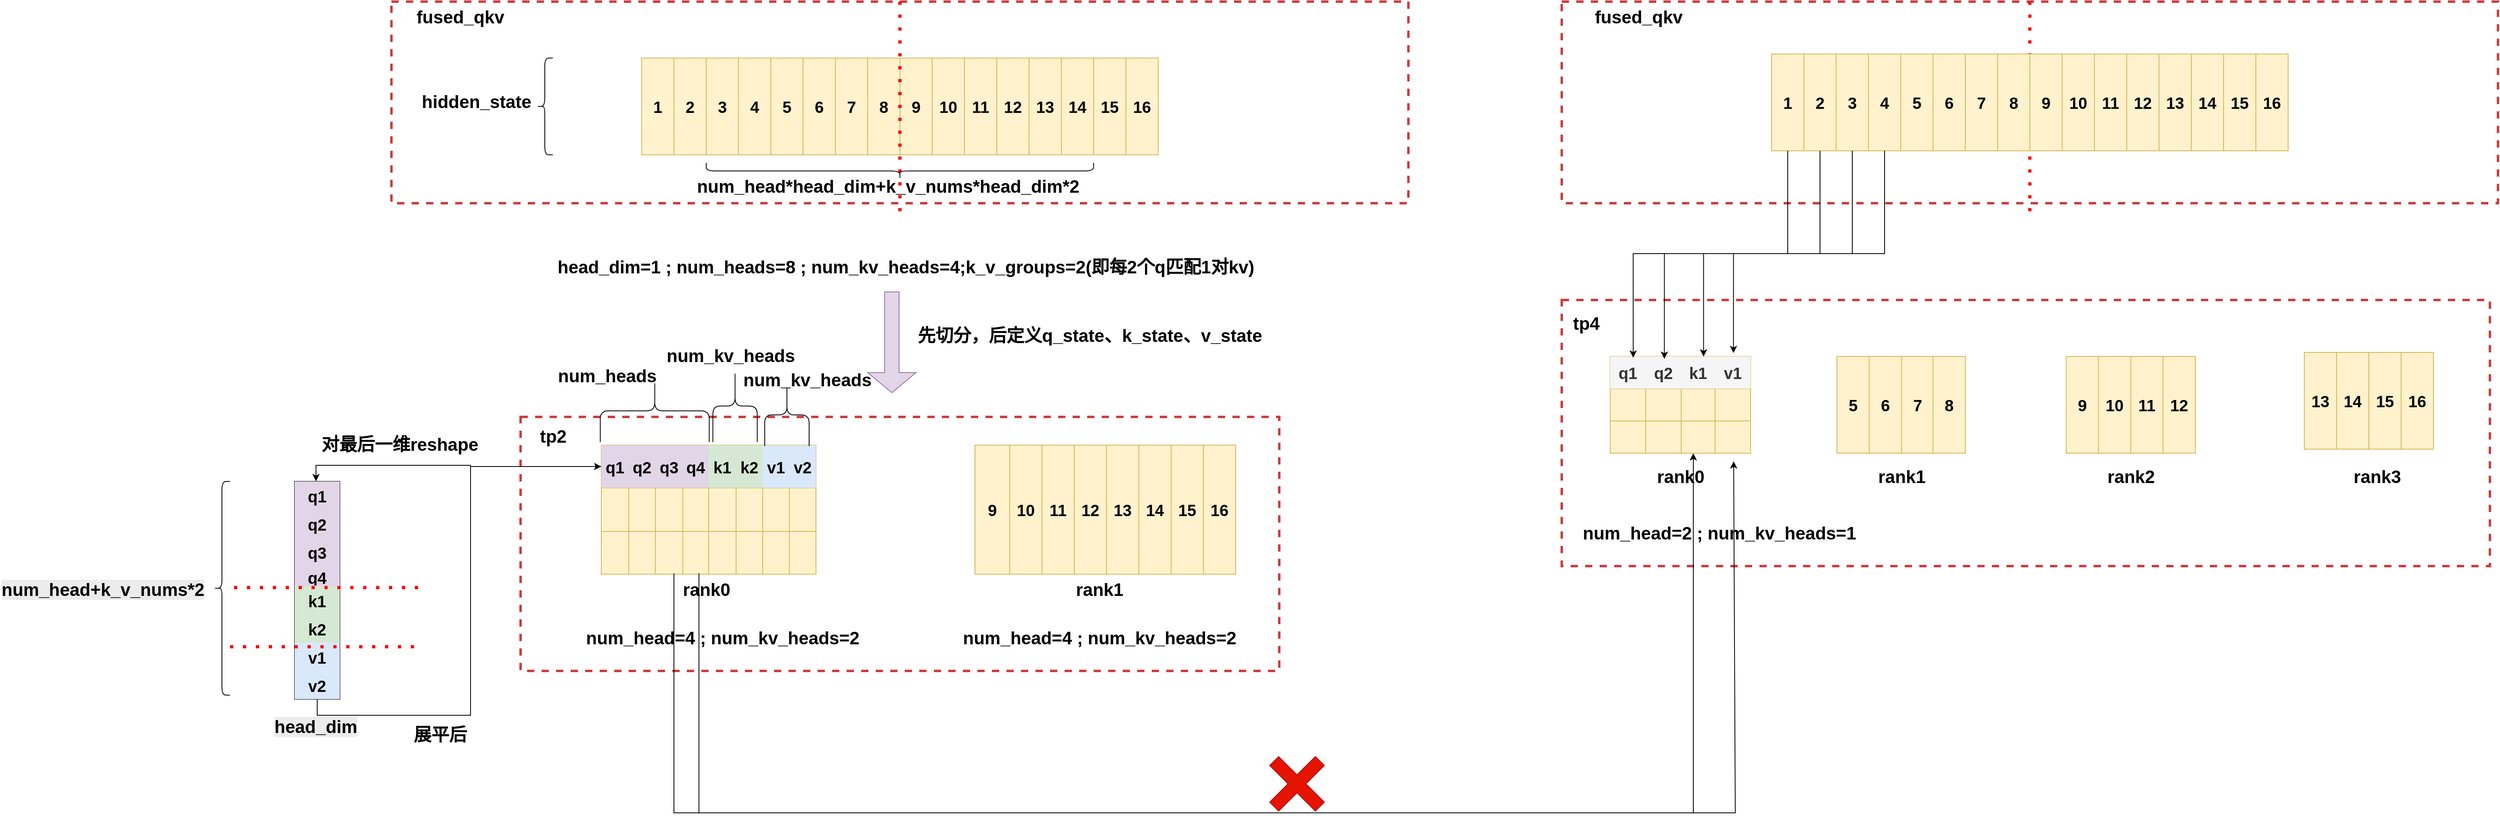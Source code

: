 <mxfile version="28.2.0">
  <diagram name="第 1 页" id="Ut3o5Yl856PeTNwvRfgi">
    <mxGraphModel dx="3742" dy="2084" grid="1" gridSize="10" guides="1" tooltips="1" connect="1" arrows="1" fold="1" page="1" pageScale="1" pageWidth="827" pageHeight="1169" math="0" shadow="0">
      <root>
        <mxCell id="0" />
        <mxCell id="1" parent="0" />
        <mxCell id="GG0uQtJbo4kGQcK2Vj1j-1" value="" style="whiteSpace=wrap;html=1;fillColor=none;dashed=1;strokeWidth=3;strokeColor=light-dark(#ce3b3b, #ededed);" vertex="1" parent="1">
          <mxGeometry x="935" y="865" width="940" height="315" as="geometry" />
        </mxCell>
        <mxCell id="GG0uQtJbo4kGQcK2Vj1j-2" value="" style="whiteSpace=wrap;html=1;fillColor=none;dashed=1;strokeWidth=3;strokeColor=light-dark(#ce3b3b, #ededed);" vertex="1" parent="1">
          <mxGeometry x="775" y="350" width="1260" height="250" as="geometry" />
        </mxCell>
        <mxCell id="GG0uQtJbo4kGQcK2Vj1j-3" value="3" style="rounded=0;whiteSpace=wrap;html=1;fillColor=#fff2cc;strokeColor=#d6b656;fontSize=20;fontStyle=1" vertex="1" parent="1">
          <mxGeometry x="1165" y="420" width="40" height="120" as="geometry" />
        </mxCell>
        <mxCell id="GG0uQtJbo4kGQcK2Vj1j-4" value="4" style="rounded=0;whiteSpace=wrap;html=1;fillColor=#fff2cc;strokeColor=#d6b656;fontSize=20;fontStyle=1" vertex="1" parent="1">
          <mxGeometry x="1205" y="420" width="40" height="120" as="geometry" />
        </mxCell>
        <mxCell id="GG0uQtJbo4kGQcK2Vj1j-5" value="5" style="rounded=0;whiteSpace=wrap;html=1;fillColor=#fff2cc;strokeColor=#d6b656;fontSize=20;fontStyle=1" vertex="1" parent="1">
          <mxGeometry x="1245" y="420" width="40" height="120" as="geometry" />
        </mxCell>
        <mxCell id="GG0uQtJbo4kGQcK2Vj1j-6" value="6" style="rounded=0;whiteSpace=wrap;html=1;fillColor=#fff2cc;strokeColor=#d6b656;fontSize=20;fontStyle=1" vertex="1" parent="1">
          <mxGeometry x="1285" y="420" width="40" height="120" as="geometry" />
        </mxCell>
        <mxCell id="GG0uQtJbo4kGQcK2Vj1j-7" value="7" style="rounded=0;whiteSpace=wrap;html=1;fillColor=#fff2cc;strokeColor=#d6b656;fontSize=20;fontStyle=1" vertex="1" parent="1">
          <mxGeometry x="1325" y="420" width="40" height="120" as="geometry" />
        </mxCell>
        <mxCell id="GG0uQtJbo4kGQcK2Vj1j-8" value="8" style="rounded=0;whiteSpace=wrap;html=1;fillColor=#fff2cc;strokeColor=#d6b656;fontSize=20;fontStyle=1" vertex="1" parent="1">
          <mxGeometry x="1365" y="420" width="40" height="120" as="geometry" />
        </mxCell>
        <mxCell id="GG0uQtJbo4kGQcK2Vj1j-9" value="9" style="rounded=0;whiteSpace=wrap;html=1;fillColor=#fff2cc;strokeColor=#d6b656;fontSize=20;fontStyle=1" vertex="1" parent="1">
          <mxGeometry x="1405" y="420" width="40" height="120" as="geometry" />
        </mxCell>
        <mxCell id="GG0uQtJbo4kGQcK2Vj1j-10" value="10" style="rounded=0;whiteSpace=wrap;html=1;fillColor=#fff2cc;strokeColor=#d6b656;fontSize=20;fontStyle=1" vertex="1" parent="1">
          <mxGeometry x="1445" y="420" width="40" height="120" as="geometry" />
        </mxCell>
        <mxCell id="GG0uQtJbo4kGQcK2Vj1j-11" value="11" style="rounded=0;whiteSpace=wrap;html=1;fillColor=#fff2cc;strokeColor=#d6b656;fontSize=20;fontStyle=1" vertex="1" parent="1">
          <mxGeometry x="1485" y="420" width="40" height="120" as="geometry" />
        </mxCell>
        <mxCell id="GG0uQtJbo4kGQcK2Vj1j-12" value="12" style="rounded=0;whiteSpace=wrap;html=1;fillColor=#fff2cc;strokeColor=#d6b656;fontSize=20;fontStyle=1" vertex="1" parent="1">
          <mxGeometry x="1525" y="420" width="40" height="120" as="geometry" />
        </mxCell>
        <mxCell id="GG0uQtJbo4kGQcK2Vj1j-13" value="13" style="rounded=0;whiteSpace=wrap;html=1;fillColor=#fff2cc;strokeColor=#d6b656;fontSize=20;fontStyle=1" vertex="1" parent="1">
          <mxGeometry x="1565" y="420" width="40" height="120" as="geometry" />
        </mxCell>
        <mxCell id="GG0uQtJbo4kGQcK2Vj1j-14" value="14" style="rounded=0;whiteSpace=wrap;html=1;fillColor=#fff2cc;strokeColor=#d6b656;fontSize=20;fontStyle=1" vertex="1" parent="1">
          <mxGeometry x="1605" y="420" width="40" height="120" as="geometry" />
        </mxCell>
        <mxCell id="GG0uQtJbo4kGQcK2Vj1j-15" value="" style="whiteSpace=wrap;html=1;fillColor=none;dashed=1;strokeWidth=3;strokeColor=light-dark(#ce3b3b, #ededed);" vertex="1" parent="1">
          <mxGeometry x="2225" y="720" width="1150" height="330" as="geometry" />
        </mxCell>
        <mxCell id="GG0uQtJbo4kGQcK2Vj1j-16" value="&lt;font style=&quot;font-size: 22px;&quot;&gt;&lt;b&gt;fused_qkv&lt;/b&gt;&lt;/font&gt;" style="text;html=1;align=center;verticalAlign=middle;resizable=0;points=[];autosize=1;strokeColor=none;fillColor=none;" vertex="1" parent="1">
          <mxGeometry x="795" y="350" width="130" height="40" as="geometry" />
        </mxCell>
        <mxCell id="GG0uQtJbo4kGQcK2Vj1j-17" value="" style="endArrow=none;dashed=1;html=1;dashPattern=1 3;strokeWidth=4;rounded=0;entryX=0.5;entryY=0;entryDx=0;entryDy=0;strokeColor=#FF0000;" edge="1" parent="1" target="GG0uQtJbo4kGQcK2Vj1j-2">
          <mxGeometry width="50" height="50" relative="1" as="geometry">
            <mxPoint x="1405" y="610" as="sourcePoint" />
            <mxPoint x="1615" y="720" as="targetPoint" />
          </mxGeometry>
        </mxCell>
        <mxCell id="GG0uQtJbo4kGQcK2Vj1j-18" value="&lt;font style=&quot;font-size: 22px;&quot;&gt;&lt;b&gt;tp2&lt;/b&gt;&lt;/font&gt;" style="text;html=1;align=center;verticalAlign=middle;resizable=0;points=[];autosize=1;strokeColor=none;fillColor=none;" vertex="1" parent="1">
          <mxGeometry x="945" y="870" width="60" height="40" as="geometry" />
        </mxCell>
        <mxCell id="GG0uQtJbo4kGQcK2Vj1j-19" value="&lt;font style=&quot;font-size: 22px;&quot;&gt;&lt;b&gt;rank0&lt;/b&gt;&lt;/font&gt;" style="text;html=1;align=center;verticalAlign=middle;resizable=0;points=[];autosize=1;strokeColor=none;fillColor=none;" vertex="1" parent="1">
          <mxGeometry x="1125" y="1060" width="80" height="40" as="geometry" />
        </mxCell>
        <mxCell id="GG0uQtJbo4kGQcK2Vj1j-20" value="&lt;font style=&quot;font-size: 22px;&quot;&gt;&lt;b&gt;rank1&lt;/b&gt;&lt;/font&gt;" style="text;html=1;align=center;verticalAlign=middle;resizable=0;points=[];autosize=1;strokeColor=none;fillColor=none;" vertex="1" parent="1">
          <mxGeometry x="1612" y="1060" width="80" height="40" as="geometry" />
        </mxCell>
        <mxCell id="GG0uQtJbo4kGQcK2Vj1j-21" value="&lt;font style=&quot;font-size: 22px;&quot;&gt;&lt;b&gt;tp4&lt;/b&gt;&lt;/font&gt;" style="text;html=1;align=center;verticalAlign=middle;resizable=0;points=[];autosize=1;strokeColor=none;fillColor=none;" vertex="1" parent="1">
          <mxGeometry x="2225" y="730" width="60" height="40" as="geometry" />
        </mxCell>
        <mxCell id="GG0uQtJbo4kGQcK2Vj1j-22" value="&lt;font style=&quot;font-size: 22px;&quot;&gt;&lt;b&gt;rank0&lt;/b&gt;&lt;/font&gt;" style="text;html=1;align=center;verticalAlign=middle;resizable=0;points=[];autosize=1;strokeColor=none;fillColor=none;" vertex="1" parent="1">
          <mxGeometry x="2332" y="920" width="80" height="40" as="geometry" />
        </mxCell>
        <mxCell id="GG0uQtJbo4kGQcK2Vj1j-23" value="&lt;font style=&quot;font-size: 22px;&quot;&gt;&lt;b&gt;rank1&lt;/b&gt;&lt;/font&gt;" style="text;html=1;align=center;verticalAlign=middle;resizable=0;points=[];autosize=1;strokeColor=none;fillColor=none;" vertex="1" parent="1">
          <mxGeometry x="2606" y="920" width="80" height="40" as="geometry" />
        </mxCell>
        <mxCell id="GG0uQtJbo4kGQcK2Vj1j-24" value="&lt;font style=&quot;font-size: 22px;&quot;&gt;&lt;b&gt;rank2&lt;/b&gt;&lt;/font&gt;" style="text;html=1;align=center;verticalAlign=middle;resizable=0;points=[];autosize=1;strokeColor=none;fillColor=none;" vertex="1" parent="1">
          <mxGeometry x="2890" y="920" width="80" height="40" as="geometry" />
        </mxCell>
        <mxCell id="GG0uQtJbo4kGQcK2Vj1j-25" value="&lt;font style=&quot;font-size: 22px;&quot;&gt;&lt;b&gt;rank3&lt;/b&gt;&lt;/font&gt;" style="text;html=1;align=center;verticalAlign=middle;resizable=0;points=[];autosize=1;strokeColor=none;fillColor=none;" vertex="1" parent="1">
          <mxGeometry x="3195" y="920" width="80" height="40" as="geometry" />
        </mxCell>
        <mxCell id="GG0uQtJbo4kGQcK2Vj1j-26" value="" style="whiteSpace=wrap;html=1;fillColor=none;dashed=1;strokeWidth=3;strokeColor=light-dark(#ce3b3b, #ededed);" vertex="1" parent="1">
          <mxGeometry x="2225" y="350" width="1160" height="250" as="geometry" />
        </mxCell>
        <mxCell id="GG0uQtJbo4kGQcK2Vj1j-27" value="&lt;font style=&quot;font-size: 22px;&quot;&gt;&lt;b&gt;fused_qkv&lt;/b&gt;&lt;/font&gt;" style="text;html=1;align=center;verticalAlign=middle;resizable=0;points=[];autosize=1;strokeColor=none;fillColor=none;" vertex="1" parent="1">
          <mxGeometry x="2255" y="350" width="130" height="40" as="geometry" />
        </mxCell>
        <mxCell id="GG0uQtJbo4kGQcK2Vj1j-28" value="" style="endArrow=none;dashed=1;html=1;dashPattern=1 3;strokeWidth=4;rounded=0;entryX=0.5;entryY=0;entryDx=0;entryDy=0;strokeColor=#FF0000;" edge="1" parent="1" target="GG0uQtJbo4kGQcK2Vj1j-26">
          <mxGeometry width="50" height="50" relative="1" as="geometry">
            <mxPoint x="2805" y="610" as="sourcePoint" />
            <mxPoint x="3015" y="720" as="targetPoint" />
          </mxGeometry>
        </mxCell>
        <mxCell id="GG0uQtJbo4kGQcK2Vj1j-29" value="" style="shape=table;startSize=0;container=1;collapsible=0;childLayout=tableLayout;fillColor=#fff2cc;strokeColor=#d6b656;fontSize=20;fontStyle=1" vertex="1" parent="1">
          <mxGeometry x="1035" y="900" width="266" height="160" as="geometry" />
        </mxCell>
        <mxCell id="GG0uQtJbo4kGQcK2Vj1j-30" value="" style="shape=tableRow;horizontal=0;startSize=0;swimlaneHead=0;swimlaneBody=0;strokeColor=inherit;top=0;left=0;bottom=0;right=0;collapsible=0;dropTarget=0;fillColor=none;points=[[0,0.5],[1,0.5]];portConstraint=eastwest;fontSize=20;fontStyle=1" vertex="1" parent="GG0uQtJbo4kGQcK2Vj1j-29">
          <mxGeometry width="266" height="53" as="geometry" />
        </mxCell>
        <mxCell id="GG0uQtJbo4kGQcK2Vj1j-31" value="q1" style="shape=partialRectangle;html=1;whiteSpace=wrap;connectable=0;strokeColor=#9673a6;overflow=hidden;fillColor=#e1d5e7;top=0;left=0;bottom=0;right=0;pointerEvents=1;fontSize=20;fontStyle=1" vertex="1" parent="GG0uQtJbo4kGQcK2Vj1j-30">
          <mxGeometry width="34" height="53" as="geometry">
            <mxRectangle width="34" height="53" as="alternateBounds" />
          </mxGeometry>
        </mxCell>
        <mxCell id="GG0uQtJbo4kGQcK2Vj1j-32" value="q2" style="shape=partialRectangle;html=1;whiteSpace=wrap;connectable=0;overflow=hidden;top=0;left=0;bottom=0;right=0;pointerEvents=1;fillColor=#e1d5e7;strokeColor=#9673a6;fontSize=20;fontStyle=1" vertex="1" parent="GG0uQtJbo4kGQcK2Vj1j-30">
          <mxGeometry x="34" width="33" height="53" as="geometry">
            <mxRectangle width="33" height="53" as="alternateBounds" />
          </mxGeometry>
        </mxCell>
        <mxCell id="GG0uQtJbo4kGQcK2Vj1j-33" value="q3" style="shape=partialRectangle;html=1;whiteSpace=wrap;connectable=0;strokeColor=#9673a6;overflow=hidden;fillColor=#e1d5e7;top=0;left=0;bottom=0;right=0;pointerEvents=1;fontSize=20;fontStyle=1" vertex="1" parent="GG0uQtJbo4kGQcK2Vj1j-30">
          <mxGeometry x="67" width="34" height="53" as="geometry">
            <mxRectangle width="34" height="53" as="alternateBounds" />
          </mxGeometry>
        </mxCell>
        <mxCell id="GG0uQtJbo4kGQcK2Vj1j-34" value="q4" style="shape=partialRectangle;html=1;whiteSpace=wrap;connectable=0;strokeColor=#9673a6;overflow=hidden;fillColor=#e1d5e7;top=0;left=0;bottom=0;right=0;pointerEvents=1;fontSize=20;fontStyle=1" vertex="1" parent="GG0uQtJbo4kGQcK2Vj1j-30">
          <mxGeometry x="101" width="32" height="53" as="geometry">
            <mxRectangle width="32" height="53" as="alternateBounds" />
          </mxGeometry>
        </mxCell>
        <mxCell id="GG0uQtJbo4kGQcK2Vj1j-35" value="k1" style="shape=partialRectangle;html=1;whiteSpace=wrap;connectable=0;strokeColor=#82b366;overflow=hidden;fillColor=#d5e8d4;top=0;left=0;bottom=0;right=0;pointerEvents=1;fontSize=20;fontStyle=1" vertex="1" parent="GG0uQtJbo4kGQcK2Vj1j-30">
          <mxGeometry x="133" width="34" height="53" as="geometry">
            <mxRectangle width="34" height="53" as="alternateBounds" />
          </mxGeometry>
        </mxCell>
        <mxCell id="GG0uQtJbo4kGQcK2Vj1j-36" value="k2" style="shape=partialRectangle;html=1;whiteSpace=wrap;connectable=0;strokeColor=#82b366;overflow=hidden;fillColor=#d5e8d4;top=0;left=0;bottom=0;right=0;pointerEvents=1;fontSize=20;fontStyle=1" vertex="1" parent="GG0uQtJbo4kGQcK2Vj1j-30">
          <mxGeometry x="167" width="33" height="53" as="geometry">
            <mxRectangle width="33" height="53" as="alternateBounds" />
          </mxGeometry>
        </mxCell>
        <mxCell id="GG0uQtJbo4kGQcK2Vj1j-37" value="v1" style="shape=partialRectangle;html=1;whiteSpace=wrap;connectable=0;strokeColor=#6c8ebf;overflow=hidden;fillColor=#dae8fc;top=0;left=0;bottom=0;right=0;pointerEvents=1;fontSize=20;fontStyle=1" vertex="1" parent="GG0uQtJbo4kGQcK2Vj1j-30">
          <mxGeometry x="200" width="33" height="53" as="geometry">
            <mxRectangle width="33" height="53" as="alternateBounds" />
          </mxGeometry>
        </mxCell>
        <mxCell id="GG0uQtJbo4kGQcK2Vj1j-38" value="v2" style="shape=partialRectangle;html=1;whiteSpace=wrap;connectable=0;strokeColor=#6c8ebf;overflow=hidden;fillColor=#dae8fc;top=0;left=0;bottom=0;right=0;pointerEvents=1;fontSize=20;fontStyle=1" vertex="1" parent="GG0uQtJbo4kGQcK2Vj1j-30">
          <mxGeometry x="233" width="33" height="53" as="geometry">
            <mxRectangle width="33" height="53" as="alternateBounds" />
          </mxGeometry>
        </mxCell>
        <mxCell id="GG0uQtJbo4kGQcK2Vj1j-39" value="" style="shape=tableRow;horizontal=0;startSize=0;swimlaneHead=0;swimlaneBody=0;strokeColor=inherit;top=0;left=0;bottom=0;right=0;collapsible=0;dropTarget=0;fillColor=none;points=[[0,0.5],[1,0.5]];portConstraint=eastwest;fontSize=20;fontStyle=1" vertex="1" parent="GG0uQtJbo4kGQcK2Vj1j-29">
          <mxGeometry y="53" width="266" height="54" as="geometry" />
        </mxCell>
        <mxCell id="GG0uQtJbo4kGQcK2Vj1j-40" value="" style="shape=partialRectangle;html=1;whiteSpace=wrap;connectable=0;strokeColor=inherit;overflow=hidden;fillColor=none;top=0;left=0;bottom=0;right=0;pointerEvents=1;fontSize=20;fontStyle=1" vertex="1" parent="GG0uQtJbo4kGQcK2Vj1j-39">
          <mxGeometry width="34" height="54" as="geometry">
            <mxRectangle width="34" height="54" as="alternateBounds" />
          </mxGeometry>
        </mxCell>
        <mxCell id="GG0uQtJbo4kGQcK2Vj1j-41" value="" style="shape=partialRectangle;html=1;whiteSpace=wrap;connectable=0;strokeColor=inherit;overflow=hidden;fillColor=none;top=0;left=0;bottom=0;right=0;pointerEvents=1;fontSize=20;fontStyle=1" vertex="1" parent="GG0uQtJbo4kGQcK2Vj1j-39">
          <mxGeometry x="34" width="33" height="54" as="geometry">
            <mxRectangle width="33" height="54" as="alternateBounds" />
          </mxGeometry>
        </mxCell>
        <mxCell id="GG0uQtJbo4kGQcK2Vj1j-42" value="" style="shape=partialRectangle;html=1;whiteSpace=wrap;connectable=0;strokeColor=inherit;overflow=hidden;fillColor=none;top=0;left=0;bottom=0;right=0;pointerEvents=1;fontSize=20;fontStyle=1" vertex="1" parent="GG0uQtJbo4kGQcK2Vj1j-39">
          <mxGeometry x="67" width="34" height="54" as="geometry">
            <mxRectangle width="34" height="54" as="alternateBounds" />
          </mxGeometry>
        </mxCell>
        <mxCell id="GG0uQtJbo4kGQcK2Vj1j-43" value="" style="shape=partialRectangle;html=1;whiteSpace=wrap;connectable=0;strokeColor=inherit;overflow=hidden;fillColor=none;top=0;left=0;bottom=0;right=0;pointerEvents=1;fontSize=20;fontStyle=1" vertex="1" parent="GG0uQtJbo4kGQcK2Vj1j-39">
          <mxGeometry x="101" width="32" height="54" as="geometry">
            <mxRectangle width="32" height="54" as="alternateBounds" />
          </mxGeometry>
        </mxCell>
        <mxCell id="GG0uQtJbo4kGQcK2Vj1j-44" value="" style="shape=partialRectangle;html=1;whiteSpace=wrap;connectable=0;strokeColor=inherit;overflow=hidden;fillColor=none;top=0;left=0;bottom=0;right=0;pointerEvents=1;fontSize=20;fontStyle=1" vertex="1" parent="GG0uQtJbo4kGQcK2Vj1j-39">
          <mxGeometry x="133" width="34" height="54" as="geometry">
            <mxRectangle width="34" height="54" as="alternateBounds" />
          </mxGeometry>
        </mxCell>
        <mxCell id="GG0uQtJbo4kGQcK2Vj1j-45" value="" style="shape=partialRectangle;html=1;whiteSpace=wrap;connectable=0;strokeColor=inherit;overflow=hidden;fillColor=none;top=0;left=0;bottom=0;right=0;pointerEvents=1;fontSize=20;fontStyle=1" vertex="1" parent="GG0uQtJbo4kGQcK2Vj1j-39">
          <mxGeometry x="167" width="33" height="54" as="geometry">
            <mxRectangle width="33" height="54" as="alternateBounds" />
          </mxGeometry>
        </mxCell>
        <mxCell id="GG0uQtJbo4kGQcK2Vj1j-46" style="shape=partialRectangle;html=1;whiteSpace=wrap;connectable=0;strokeColor=inherit;overflow=hidden;fillColor=none;top=0;left=0;bottom=0;right=0;pointerEvents=1;fontSize=20;fontStyle=1" vertex="1" parent="GG0uQtJbo4kGQcK2Vj1j-39">
          <mxGeometry x="200" width="33" height="54" as="geometry">
            <mxRectangle width="33" height="54" as="alternateBounds" />
          </mxGeometry>
        </mxCell>
        <mxCell id="GG0uQtJbo4kGQcK2Vj1j-47" style="shape=partialRectangle;html=1;whiteSpace=wrap;connectable=0;strokeColor=inherit;overflow=hidden;fillColor=none;top=0;left=0;bottom=0;right=0;pointerEvents=1;fontSize=20;fontStyle=1" vertex="1" parent="GG0uQtJbo4kGQcK2Vj1j-39">
          <mxGeometry x="233" width="33" height="54" as="geometry">
            <mxRectangle width="33" height="54" as="alternateBounds" />
          </mxGeometry>
        </mxCell>
        <mxCell id="GG0uQtJbo4kGQcK2Vj1j-48" value="" style="shape=tableRow;horizontal=0;startSize=0;swimlaneHead=0;swimlaneBody=0;strokeColor=inherit;top=0;left=0;bottom=0;right=0;collapsible=0;dropTarget=0;fillColor=none;points=[[0,0.5],[1,0.5]];portConstraint=eastwest;fontSize=20;fontStyle=1" vertex="1" parent="GG0uQtJbo4kGQcK2Vj1j-29">
          <mxGeometry y="107" width="266" height="53" as="geometry" />
        </mxCell>
        <mxCell id="GG0uQtJbo4kGQcK2Vj1j-49" value="" style="shape=partialRectangle;html=1;whiteSpace=wrap;connectable=0;strokeColor=inherit;overflow=hidden;fillColor=none;top=0;left=0;bottom=0;right=0;pointerEvents=1;fontSize=20;fontStyle=1" vertex="1" parent="GG0uQtJbo4kGQcK2Vj1j-48">
          <mxGeometry width="34" height="53" as="geometry">
            <mxRectangle width="34" height="53" as="alternateBounds" />
          </mxGeometry>
        </mxCell>
        <mxCell id="GG0uQtJbo4kGQcK2Vj1j-50" value="" style="shape=partialRectangle;html=1;whiteSpace=wrap;connectable=0;strokeColor=inherit;overflow=hidden;fillColor=none;top=0;left=0;bottom=0;right=0;pointerEvents=1;fontSize=20;fontStyle=1" vertex="1" parent="GG0uQtJbo4kGQcK2Vj1j-48">
          <mxGeometry x="34" width="33" height="53" as="geometry">
            <mxRectangle width="33" height="53" as="alternateBounds" />
          </mxGeometry>
        </mxCell>
        <mxCell id="GG0uQtJbo4kGQcK2Vj1j-51" value="" style="shape=partialRectangle;html=1;whiteSpace=wrap;connectable=0;strokeColor=inherit;overflow=hidden;fillColor=none;top=0;left=0;bottom=0;right=0;pointerEvents=1;fontSize=20;fontStyle=1" vertex="1" parent="GG0uQtJbo4kGQcK2Vj1j-48">
          <mxGeometry x="67" width="34" height="53" as="geometry">
            <mxRectangle width="34" height="53" as="alternateBounds" />
          </mxGeometry>
        </mxCell>
        <mxCell id="GG0uQtJbo4kGQcK2Vj1j-52" value="" style="shape=partialRectangle;html=1;whiteSpace=wrap;connectable=0;strokeColor=inherit;overflow=hidden;fillColor=none;top=0;left=0;bottom=0;right=0;pointerEvents=1;fontSize=20;fontStyle=1" vertex="1" parent="GG0uQtJbo4kGQcK2Vj1j-48">
          <mxGeometry x="101" width="32" height="53" as="geometry">
            <mxRectangle width="32" height="53" as="alternateBounds" />
          </mxGeometry>
        </mxCell>
        <mxCell id="GG0uQtJbo4kGQcK2Vj1j-53" value="" style="shape=partialRectangle;html=1;whiteSpace=wrap;connectable=0;strokeColor=inherit;overflow=hidden;fillColor=none;top=0;left=0;bottom=0;right=0;pointerEvents=1;fontSize=20;fontStyle=1" vertex="1" parent="GG0uQtJbo4kGQcK2Vj1j-48">
          <mxGeometry x="133" width="34" height="53" as="geometry">
            <mxRectangle width="34" height="53" as="alternateBounds" />
          </mxGeometry>
        </mxCell>
        <mxCell id="GG0uQtJbo4kGQcK2Vj1j-54" value="" style="shape=partialRectangle;html=1;whiteSpace=wrap;connectable=0;strokeColor=inherit;overflow=hidden;fillColor=none;top=0;left=0;bottom=0;right=0;pointerEvents=1;fontSize=20;fontStyle=1" vertex="1" parent="GG0uQtJbo4kGQcK2Vj1j-48">
          <mxGeometry x="167" width="33" height="53" as="geometry">
            <mxRectangle width="33" height="53" as="alternateBounds" />
          </mxGeometry>
        </mxCell>
        <mxCell id="GG0uQtJbo4kGQcK2Vj1j-55" style="shape=partialRectangle;html=1;whiteSpace=wrap;connectable=0;strokeColor=inherit;overflow=hidden;fillColor=none;top=0;left=0;bottom=0;right=0;pointerEvents=1;fontSize=20;fontStyle=1" vertex="1" parent="GG0uQtJbo4kGQcK2Vj1j-48">
          <mxGeometry x="200" width="33" height="53" as="geometry">
            <mxRectangle width="33" height="53" as="alternateBounds" />
          </mxGeometry>
        </mxCell>
        <mxCell id="GG0uQtJbo4kGQcK2Vj1j-56" style="shape=partialRectangle;html=1;whiteSpace=wrap;connectable=0;strokeColor=inherit;overflow=hidden;fillColor=none;top=0;left=0;bottom=0;right=0;pointerEvents=1;fontSize=20;fontStyle=1" vertex="1" parent="GG0uQtJbo4kGQcK2Vj1j-48">
          <mxGeometry x="233" width="33" height="53" as="geometry">
            <mxRectangle width="33" height="53" as="alternateBounds" />
          </mxGeometry>
        </mxCell>
        <mxCell id="GG0uQtJbo4kGQcK2Vj1j-57" value="" style="shape=curlyBracket;whiteSpace=wrap;html=1;rounded=1;labelPosition=left;verticalLabelPosition=middle;align=right;verticalAlign=middle;" vertex="1" parent="1">
          <mxGeometry x="955" y="420" width="20" height="120" as="geometry" />
        </mxCell>
        <mxCell id="GG0uQtJbo4kGQcK2Vj1j-58" value="&lt;font style=&quot;font-size: 22px;&quot;&gt;&lt;b&gt;hidden_state&lt;/b&gt;&lt;/font&gt;" style="text;html=1;align=center;verticalAlign=middle;resizable=0;points=[];autosize=1;strokeColor=none;fillColor=none;" vertex="1" parent="1">
          <mxGeometry x="800" y="455" width="160" height="40" as="geometry" />
        </mxCell>
        <mxCell id="GG0uQtJbo4kGQcK2Vj1j-59" value="" style="shape=curlyBracket;whiteSpace=wrap;html=1;rounded=1;labelPosition=left;verticalLabelPosition=middle;align=right;verticalAlign=middle;rotation=-90;" vertex="1" parent="1">
          <mxGeometry x="1395" y="320" width="20" height="480" as="geometry" />
        </mxCell>
        <mxCell id="GG0uQtJbo4kGQcK2Vj1j-60" value="&lt;font style=&quot;font-size: 22px;&quot;&gt;&lt;b&gt;num_head*head_dim+k_v_nums*head_dim*2&lt;/b&gt;&lt;/font&gt;" style="text;html=1;align=center;verticalAlign=middle;resizable=0;points=[];autosize=1;strokeColor=none;fillColor=none;" vertex="1" parent="1">
          <mxGeometry x="1140" y="560" width="500" height="40" as="geometry" />
        </mxCell>
        <mxCell id="GG0uQtJbo4kGQcK2Vj1j-61" value="&lt;font style=&quot;font-size: 22px;&quot;&gt;&lt;b&gt;head_dim=1 ; num_heads=8 ;&amp;nbsp;&lt;/b&gt;&lt;b&gt;num_kv_heads&lt;/b&gt;&lt;b&gt;=4;k_v_groups=2(即每2个q匹配1对kv)&lt;/b&gt;&lt;/font&gt;" style="text;html=1;align=center;verticalAlign=middle;resizable=0;points=[];autosize=1;strokeColor=none;fillColor=none;" vertex="1" parent="1">
          <mxGeometry x="967" y="660" width="890" height="40" as="geometry" />
        </mxCell>
        <mxCell id="GG0uQtJbo4kGQcK2Vj1j-62" value="" style="group;fontSize=20;fontStyle=1" vertex="1" connectable="0" parent="1">
          <mxGeometry x="1485" y="900" width="243" height="160" as="geometry" />
        </mxCell>
        <mxCell id="GG0uQtJbo4kGQcK2Vj1j-63" value="9" style="rounded=0;whiteSpace=wrap;html=1;fillColor=#fff2cc;strokeColor=#d6b656;fontSize=20;fontStyle=1" vertex="1" parent="GG0uQtJbo4kGQcK2Vj1j-62">
          <mxGeometry x="13.0" width="43" height="160" as="geometry" />
        </mxCell>
        <mxCell id="GG0uQtJbo4kGQcK2Vj1j-64" value="10" style="rounded=0;whiteSpace=wrap;html=1;fillColor=#fff2cc;strokeColor=#d6b656;fontSize=20;fontStyle=1" vertex="1" parent="GG0uQtJbo4kGQcK2Vj1j-62">
          <mxGeometry x="56.0" width="40.0" height="160" as="geometry" />
        </mxCell>
        <mxCell id="GG0uQtJbo4kGQcK2Vj1j-65" value="11" style="rounded=0;whiteSpace=wrap;html=1;fillColor=#fff2cc;strokeColor=#d6b656;fontSize=20;fontStyle=1" vertex="1" parent="GG0uQtJbo4kGQcK2Vj1j-62">
          <mxGeometry x="96" width="40.0" height="160" as="geometry" />
        </mxCell>
        <mxCell id="GG0uQtJbo4kGQcK2Vj1j-66" value="12" style="rounded=0;whiteSpace=wrap;html=1;fillColor=#fff2cc;strokeColor=#d6b656;fontSize=20;fontStyle=1" vertex="1" parent="GG0uQtJbo4kGQcK2Vj1j-62">
          <mxGeometry x="136" width="40.0" height="160" as="geometry" />
        </mxCell>
        <mxCell id="GG0uQtJbo4kGQcK2Vj1j-67" value="" style="shape=singleArrow;direction=south;whiteSpace=wrap;html=1;fillColor=#e1d5e7;strokeColor=#9673a6;" vertex="1" parent="1">
          <mxGeometry x="1365" y="710" width="60" height="125" as="geometry" />
        </mxCell>
        <mxCell id="GG0uQtJbo4kGQcK2Vj1j-68" value="&lt;font style=&quot;font-size: 22px;&quot;&gt;&lt;b&gt;先切分，后定义q_state、k_state、v_state&lt;/b&gt;&lt;/font&gt;" style="text;html=1;align=center;verticalAlign=middle;resizable=0;points=[];autosize=1;strokeColor=none;fillColor=none;" vertex="1" parent="1">
          <mxGeometry x="1415" y="745" width="450" height="40" as="geometry" />
        </mxCell>
        <mxCell id="GG0uQtJbo4kGQcK2Vj1j-69" value="&lt;font style=&quot;font-size: 22px;&quot;&gt;&lt;b&gt;num_head=4 ;&amp;nbsp;&lt;/b&gt;&lt;b&gt;num_kv_heads&lt;/b&gt;&lt;b&gt;=2&lt;/b&gt;&lt;/font&gt;" style="text;html=1;align=center;verticalAlign=middle;resizable=0;points=[];autosize=1;strokeColor=none;fillColor=none;" vertex="1" parent="1">
          <mxGeometry x="1005" y="1120" width="360" height="40" as="geometry" />
        </mxCell>
        <mxCell id="GG0uQtJbo4kGQcK2Vj1j-70" value="&lt;font style=&quot;font-size: 22px;&quot;&gt;&lt;b&gt;num_head=4 ;&amp;nbsp;&lt;/b&gt;&lt;b&gt;num_kv_heads&lt;/b&gt;&lt;b&gt;=2&lt;/b&gt;&lt;/font&gt;" style="text;html=1;align=center;verticalAlign=middle;resizable=0;points=[];autosize=1;strokeColor=none;fillColor=none;" vertex="1" parent="1">
          <mxGeometry x="1472" y="1120" width="360" height="40" as="geometry" />
        </mxCell>
        <mxCell id="GG0uQtJbo4kGQcK2Vj1j-186" style="edgeStyle=orthogonalEdgeStyle;rounded=0;orthogonalLoop=1;jettySize=auto;html=1;exitX=0.5;exitY=1;exitDx=0;exitDy=0;entryX=0;entryY=0.5;entryDx=0;entryDy=0;" edge="1" parent="1" source="GG0uQtJbo4kGQcK2Vj1j-71" target="GG0uQtJbo4kGQcK2Vj1j-30">
          <mxGeometry relative="1" as="geometry" />
        </mxCell>
        <mxCell id="GG0uQtJbo4kGQcK2Vj1j-71" value="" style="shape=table;startSize=0;container=1;collapsible=0;childLayout=tableLayout;fontSize=20;fontStyle=1" vertex="1" parent="1">
          <mxGeometry x="655" y="945" width="56" height="270" as="geometry" />
        </mxCell>
        <mxCell id="GG0uQtJbo4kGQcK2Vj1j-72" value="" style="shape=tableRow;horizontal=0;startSize=0;swimlaneHead=0;swimlaneBody=0;strokeColor=#9673a6;top=0;left=0;bottom=0;right=0;collapsible=0;dropTarget=0;fillColor=#e1d5e7;points=[[0,0.5],[1,0.5]];portConstraint=eastwest;fontSize=20;fontStyle=1" vertex="1" parent="GG0uQtJbo4kGQcK2Vj1j-71">
          <mxGeometry width="56" height="35" as="geometry" />
        </mxCell>
        <mxCell id="GG0uQtJbo4kGQcK2Vj1j-73" value="q1" style="shape=partialRectangle;html=1;whiteSpace=wrap;connectable=0;strokeColor=inherit;overflow=hidden;fillColor=none;top=0;left=0;bottom=0;right=0;pointerEvents=1;fontSize=20;fontStyle=1" vertex="1" parent="GG0uQtJbo4kGQcK2Vj1j-72">
          <mxGeometry width="56" height="35" as="geometry">
            <mxRectangle width="56" height="35" as="alternateBounds" />
          </mxGeometry>
        </mxCell>
        <mxCell id="GG0uQtJbo4kGQcK2Vj1j-77" value="" style="shape=tableRow;horizontal=0;startSize=0;swimlaneHead=0;swimlaneBody=0;strokeColor=inherit;top=0;left=0;bottom=0;right=0;collapsible=0;dropTarget=0;fillColor=none;points=[[0,0.5],[1,0.5]];portConstraint=eastwest;fontSize=20;fontStyle=1" vertex="1" parent="GG0uQtJbo4kGQcK2Vj1j-71">
          <mxGeometry y="35" width="56" height="35" as="geometry" />
        </mxCell>
        <mxCell id="GG0uQtJbo4kGQcK2Vj1j-78" value="q2" style="shape=partialRectangle;html=1;whiteSpace=wrap;connectable=0;strokeColor=#9673a6;overflow=hidden;fillColor=#e1d5e7;top=0;left=0;bottom=0;right=0;pointerEvents=1;fontSize=20;fontStyle=1" vertex="1" parent="GG0uQtJbo4kGQcK2Vj1j-77">
          <mxGeometry width="56" height="35" as="geometry">
            <mxRectangle width="56" height="35" as="alternateBounds" />
          </mxGeometry>
        </mxCell>
        <mxCell id="GG0uQtJbo4kGQcK2Vj1j-169" style="shape=tableRow;horizontal=0;startSize=0;swimlaneHead=0;swimlaneBody=0;strokeColor=inherit;top=0;left=0;bottom=0;right=0;collapsible=0;dropTarget=0;fillColor=none;points=[[0,0.5],[1,0.5]];portConstraint=eastwest;fontSize=20;fontStyle=1" vertex="1" parent="GG0uQtJbo4kGQcK2Vj1j-71">
          <mxGeometry y="70" width="56" height="35" as="geometry" />
        </mxCell>
        <mxCell id="GG0uQtJbo4kGQcK2Vj1j-170" value="q3" style="shape=partialRectangle;html=1;whiteSpace=wrap;connectable=0;strokeColor=#9673a6;overflow=hidden;fillColor=#e1d5e7;top=0;left=0;bottom=0;right=0;pointerEvents=1;fontSize=20;fontStyle=1" vertex="1" parent="GG0uQtJbo4kGQcK2Vj1j-169">
          <mxGeometry width="56" height="35" as="geometry">
            <mxRectangle width="56" height="35" as="alternateBounds" />
          </mxGeometry>
        </mxCell>
        <mxCell id="GG0uQtJbo4kGQcK2Vj1j-171" style="shape=tableRow;horizontal=0;startSize=0;swimlaneHead=0;swimlaneBody=0;strokeColor=inherit;top=0;left=0;bottom=0;right=0;collapsible=0;dropTarget=0;fillColor=none;points=[[0,0.5],[1,0.5]];portConstraint=eastwest;fontSize=20;fontStyle=1" vertex="1" parent="GG0uQtJbo4kGQcK2Vj1j-71">
          <mxGeometry y="105" width="56" height="25" as="geometry" />
        </mxCell>
        <mxCell id="GG0uQtJbo4kGQcK2Vj1j-172" value="q4" style="shape=partialRectangle;html=1;whiteSpace=wrap;connectable=0;strokeColor=#9673a6;overflow=hidden;fillColor=#e1d5e7;top=0;left=0;bottom=0;right=0;pointerEvents=1;fontSize=20;fontStyle=1" vertex="1" parent="GG0uQtJbo4kGQcK2Vj1j-171">
          <mxGeometry width="56" height="25" as="geometry">
            <mxRectangle width="56" height="25" as="alternateBounds" />
          </mxGeometry>
        </mxCell>
        <mxCell id="GG0uQtJbo4kGQcK2Vj1j-173" style="shape=tableRow;horizontal=0;startSize=0;swimlaneHead=0;swimlaneBody=0;strokeColor=inherit;top=0;left=0;bottom=0;right=0;collapsible=0;dropTarget=0;fillColor=none;points=[[0,0.5],[1,0.5]];portConstraint=eastwest;fontSize=20;fontStyle=1" vertex="1" parent="GG0uQtJbo4kGQcK2Vj1j-71">
          <mxGeometry y="130" width="56" height="35" as="geometry" />
        </mxCell>
        <mxCell id="GG0uQtJbo4kGQcK2Vj1j-174" value="k1" style="shape=partialRectangle;html=1;whiteSpace=wrap;connectable=0;strokeColor=#82b366;overflow=hidden;fillColor=#d5e8d4;top=0;left=0;bottom=0;right=0;pointerEvents=1;fontSize=20;fontStyle=1" vertex="1" parent="GG0uQtJbo4kGQcK2Vj1j-173">
          <mxGeometry width="56" height="35" as="geometry">
            <mxRectangle width="56" height="35" as="alternateBounds" />
          </mxGeometry>
        </mxCell>
        <mxCell id="GG0uQtJbo4kGQcK2Vj1j-175" style="shape=tableRow;horizontal=0;startSize=0;swimlaneHead=0;swimlaneBody=0;strokeColor=inherit;top=0;left=0;bottom=0;right=0;collapsible=0;dropTarget=0;fillColor=none;points=[[0,0.5],[1,0.5]];portConstraint=eastwest;fontSize=20;fontStyle=1" vertex="1" parent="GG0uQtJbo4kGQcK2Vj1j-71">
          <mxGeometry y="165" width="56" height="35" as="geometry" />
        </mxCell>
        <mxCell id="GG0uQtJbo4kGQcK2Vj1j-176" value="k2" style="shape=partialRectangle;html=1;whiteSpace=wrap;connectable=0;strokeColor=#82b366;overflow=hidden;fillColor=#d5e8d4;top=0;left=0;bottom=0;right=0;pointerEvents=1;fontSize=20;fontStyle=1" vertex="1" parent="GG0uQtJbo4kGQcK2Vj1j-175">
          <mxGeometry width="56" height="35" as="geometry">
            <mxRectangle width="56" height="35" as="alternateBounds" />
          </mxGeometry>
        </mxCell>
        <mxCell id="GG0uQtJbo4kGQcK2Vj1j-177" style="shape=tableRow;horizontal=0;startSize=0;swimlaneHead=0;swimlaneBody=0;strokeColor=#6c8ebf;top=0;left=0;bottom=0;right=0;collapsible=0;dropTarget=0;fillColor=#dae8fc;points=[[0,0.5],[1,0.5]];portConstraint=eastwest;fontSize=20;fontStyle=1" vertex="1" parent="GG0uQtJbo4kGQcK2Vj1j-71">
          <mxGeometry y="200" width="56" height="35" as="geometry" />
        </mxCell>
        <mxCell id="GG0uQtJbo4kGQcK2Vj1j-178" value="v1" style="shape=partialRectangle;html=1;whiteSpace=wrap;connectable=0;strokeColor=inherit;overflow=hidden;fillColor=none;top=0;left=0;bottom=0;right=0;pointerEvents=1;fontSize=20;fontStyle=1" vertex="1" parent="GG0uQtJbo4kGQcK2Vj1j-177">
          <mxGeometry width="56" height="35" as="geometry">
            <mxRectangle width="56" height="35" as="alternateBounds" />
          </mxGeometry>
        </mxCell>
        <mxCell id="GG0uQtJbo4kGQcK2Vj1j-179" style="shape=tableRow;horizontal=0;startSize=0;swimlaneHead=0;swimlaneBody=0;strokeColor=inherit;top=0;left=0;bottom=0;right=0;collapsible=0;dropTarget=0;fillColor=none;points=[[0,0.5],[1,0.5]];portConstraint=eastwest;fontSize=20;fontStyle=1" vertex="1" parent="GG0uQtJbo4kGQcK2Vj1j-71">
          <mxGeometry y="235" width="56" height="35" as="geometry" />
        </mxCell>
        <mxCell id="GG0uQtJbo4kGQcK2Vj1j-180" value="v2" style="shape=partialRectangle;html=1;whiteSpace=wrap;connectable=0;strokeColor=#6c8ebf;overflow=hidden;fillColor=#dae8fc;top=0;left=0;bottom=0;right=0;pointerEvents=1;fontSize=20;fontStyle=1" vertex="1" parent="GG0uQtJbo4kGQcK2Vj1j-179">
          <mxGeometry width="56" height="35" as="geometry">
            <mxRectangle width="56" height="35" as="alternateBounds" />
          </mxGeometry>
        </mxCell>
        <mxCell id="GG0uQtJbo4kGQcK2Vj1j-82" style="edgeStyle=orthogonalEdgeStyle;rounded=0;orthogonalLoop=1;jettySize=auto;html=1;exitX=0;exitY=0.5;exitDx=0;exitDy=0;entryX=0.474;entryY=-0.006;entryDx=0;entryDy=0;entryPerimeter=0;" edge="1" parent="1" source="GG0uQtJbo4kGQcK2Vj1j-30" target="GG0uQtJbo4kGQcK2Vj1j-72">
          <mxGeometry relative="1" as="geometry" />
        </mxCell>
        <mxCell id="GG0uQtJbo4kGQcK2Vj1j-83" value="&lt;font style=&quot;font-size: 22px;&quot;&gt;&lt;b&gt;对最后一维reshape&lt;/b&gt;&lt;/font&gt;" style="text;html=1;align=center;verticalAlign=middle;resizable=0;points=[];autosize=1;strokeColor=none;fillColor=none;" vertex="1" parent="1">
          <mxGeometry x="675" y="880" width="220" height="40" as="geometry" />
        </mxCell>
        <mxCell id="GG0uQtJbo4kGQcK2Vj1j-84" value="" style="shape=curlyBracket;whiteSpace=wrap;html=1;rounded=1;labelPosition=left;verticalLabelPosition=middle;align=right;verticalAlign=middle;" vertex="1" parent="1">
          <mxGeometry x="555" y="945" width="20" height="265" as="geometry" />
        </mxCell>
        <mxCell id="GG0uQtJbo4kGQcK2Vj1j-102" value="&lt;font style=&quot;font-size: 22px;&quot;&gt;&lt;b&gt;展平后&lt;/b&gt;&lt;/font&gt;" style="text;html=1;align=center;verticalAlign=middle;resizable=0;points=[];autosize=1;strokeColor=none;fillColor=none;" vertex="1" parent="1">
          <mxGeometry x="790" y="1240" width="90" height="40" as="geometry" />
        </mxCell>
        <mxCell id="GG0uQtJbo4kGQcK2Vj1j-103" value="" style="shape=table;startSize=0;container=1;collapsible=0;childLayout=tableLayout;fillColor=#fff2cc;strokeColor=#d6b656;fontSize=20;fontStyle=1" vertex="1" parent="1">
          <mxGeometry x="2285" y="790" width="174" height="120" as="geometry" />
        </mxCell>
        <mxCell id="GG0uQtJbo4kGQcK2Vj1j-104" value="" style="shape=tableRow;horizontal=0;startSize=0;swimlaneHead=0;swimlaneBody=0;strokeColor=inherit;top=0;left=0;bottom=0;right=0;collapsible=0;dropTarget=0;fillColor=none;points=[[0,0.5],[1,0.5]];portConstraint=eastwest;fontSize=20;fontStyle=1" vertex="1" parent="GG0uQtJbo4kGQcK2Vj1j-103">
          <mxGeometry width="174" height="40" as="geometry" />
        </mxCell>
        <mxCell id="GG0uQtJbo4kGQcK2Vj1j-105" value="q1" style="shape=partialRectangle;html=1;whiteSpace=wrap;connectable=0;strokeColor=#666666;overflow=hidden;fillColor=#f5f5f5;top=0;left=0;bottom=0;right=0;pointerEvents=1;fontColor=#333333;fontSize=20;fontStyle=1" vertex="1" parent="GG0uQtJbo4kGQcK2Vj1j-104">
          <mxGeometry width="44" height="40" as="geometry">
            <mxRectangle width="44" height="40" as="alternateBounds" />
          </mxGeometry>
        </mxCell>
        <mxCell id="GG0uQtJbo4kGQcK2Vj1j-106" value="q2" style="shape=partialRectangle;html=1;whiteSpace=wrap;connectable=0;strokeColor=#666666;overflow=hidden;fillColor=#f5f5f5;top=0;left=0;bottom=0;right=0;pointerEvents=1;fontColor=#333333;fontSize=20;fontStyle=1" vertex="1" parent="GG0uQtJbo4kGQcK2Vj1j-104">
          <mxGeometry x="44" width="44" height="40" as="geometry">
            <mxRectangle width="44" height="40" as="alternateBounds" />
          </mxGeometry>
        </mxCell>
        <mxCell id="GG0uQtJbo4kGQcK2Vj1j-107" value="k1" style="shape=partialRectangle;html=1;whiteSpace=wrap;connectable=0;overflow=hidden;top=0;left=0;bottom=0;right=0;pointerEvents=1;fillColor=#f5f5f5;fontColor=#333333;strokeColor=#666666;fontSize=20;fontStyle=1" vertex="1" parent="GG0uQtJbo4kGQcK2Vj1j-104">
          <mxGeometry x="88" width="42" height="40" as="geometry">
            <mxRectangle width="42" height="40" as="alternateBounds" />
          </mxGeometry>
        </mxCell>
        <mxCell id="GG0uQtJbo4kGQcK2Vj1j-108" value="v1" style="shape=partialRectangle;html=1;whiteSpace=wrap;connectable=0;strokeColor=#666666;overflow=hidden;fillColor=#f5f5f5;top=0;left=0;bottom=0;right=0;pointerEvents=1;fontColor=#333333;fontSize=20;fontStyle=1" vertex="1" parent="GG0uQtJbo4kGQcK2Vj1j-104">
          <mxGeometry x="130" width="44" height="40" as="geometry">
            <mxRectangle width="44" height="40" as="alternateBounds" />
          </mxGeometry>
        </mxCell>
        <mxCell id="GG0uQtJbo4kGQcK2Vj1j-109" value="" style="shape=tableRow;horizontal=0;startSize=0;swimlaneHead=0;swimlaneBody=0;strokeColor=inherit;top=0;left=0;bottom=0;right=0;collapsible=0;dropTarget=0;fillColor=none;points=[[0,0.5],[1,0.5]];portConstraint=eastwest;fontSize=20;fontStyle=1" vertex="1" parent="GG0uQtJbo4kGQcK2Vj1j-103">
          <mxGeometry y="40" width="174" height="40" as="geometry" />
        </mxCell>
        <mxCell id="GG0uQtJbo4kGQcK2Vj1j-110" style="shape=partialRectangle;html=1;whiteSpace=wrap;connectable=0;strokeColor=inherit;overflow=hidden;fillColor=none;top=0;left=0;bottom=0;right=0;pointerEvents=1;fontSize=20;fontStyle=1" vertex="1" parent="GG0uQtJbo4kGQcK2Vj1j-109">
          <mxGeometry width="44" height="40" as="geometry">
            <mxRectangle width="44" height="40" as="alternateBounds" />
          </mxGeometry>
        </mxCell>
        <mxCell id="GG0uQtJbo4kGQcK2Vj1j-111" value="" style="shape=partialRectangle;html=1;whiteSpace=wrap;connectable=0;strokeColor=inherit;overflow=hidden;fillColor=none;top=0;left=0;bottom=0;right=0;pointerEvents=1;fontSize=20;fontStyle=1" vertex="1" parent="GG0uQtJbo4kGQcK2Vj1j-109">
          <mxGeometry x="44" width="44" height="40" as="geometry">
            <mxRectangle width="44" height="40" as="alternateBounds" />
          </mxGeometry>
        </mxCell>
        <mxCell id="GG0uQtJbo4kGQcK2Vj1j-112" value="" style="shape=partialRectangle;html=1;whiteSpace=wrap;connectable=0;strokeColor=inherit;overflow=hidden;fillColor=none;top=0;left=0;bottom=0;right=0;pointerEvents=1;fontSize=20;fontStyle=1" vertex="1" parent="GG0uQtJbo4kGQcK2Vj1j-109">
          <mxGeometry x="88" width="42" height="40" as="geometry">
            <mxRectangle width="42" height="40" as="alternateBounds" />
          </mxGeometry>
        </mxCell>
        <mxCell id="GG0uQtJbo4kGQcK2Vj1j-113" value="" style="shape=partialRectangle;html=1;whiteSpace=wrap;connectable=0;strokeColor=inherit;overflow=hidden;fillColor=none;top=0;left=0;bottom=0;right=0;pointerEvents=1;fontSize=20;fontStyle=1" vertex="1" parent="GG0uQtJbo4kGQcK2Vj1j-109">
          <mxGeometry x="130" width="44" height="40" as="geometry">
            <mxRectangle width="44" height="40" as="alternateBounds" />
          </mxGeometry>
        </mxCell>
        <mxCell id="GG0uQtJbo4kGQcK2Vj1j-114" value="" style="shape=tableRow;horizontal=0;startSize=0;swimlaneHead=0;swimlaneBody=0;strokeColor=inherit;top=0;left=0;bottom=0;right=0;collapsible=0;dropTarget=0;fillColor=none;points=[[0,0.5],[1,0.5]];portConstraint=eastwest;fontSize=20;fontStyle=1" vertex="1" parent="GG0uQtJbo4kGQcK2Vj1j-103">
          <mxGeometry y="80" width="174" height="40" as="geometry" />
        </mxCell>
        <mxCell id="GG0uQtJbo4kGQcK2Vj1j-115" style="shape=partialRectangle;html=1;whiteSpace=wrap;connectable=0;strokeColor=inherit;overflow=hidden;fillColor=none;top=0;left=0;bottom=0;right=0;pointerEvents=1;fontSize=20;fontStyle=1" vertex="1" parent="GG0uQtJbo4kGQcK2Vj1j-114">
          <mxGeometry width="44" height="40" as="geometry">
            <mxRectangle width="44" height="40" as="alternateBounds" />
          </mxGeometry>
        </mxCell>
        <mxCell id="GG0uQtJbo4kGQcK2Vj1j-116" value="" style="shape=partialRectangle;html=1;whiteSpace=wrap;connectable=0;strokeColor=inherit;overflow=hidden;fillColor=none;top=0;left=0;bottom=0;right=0;pointerEvents=1;fontSize=20;fontStyle=1" vertex="1" parent="GG0uQtJbo4kGQcK2Vj1j-114">
          <mxGeometry x="44" width="44" height="40" as="geometry">
            <mxRectangle width="44" height="40" as="alternateBounds" />
          </mxGeometry>
        </mxCell>
        <mxCell id="GG0uQtJbo4kGQcK2Vj1j-117" value="" style="shape=partialRectangle;html=1;whiteSpace=wrap;connectable=0;strokeColor=inherit;overflow=hidden;fillColor=none;top=0;left=0;bottom=0;right=0;pointerEvents=1;fontSize=20;fontStyle=1" vertex="1" parent="GG0uQtJbo4kGQcK2Vj1j-114">
          <mxGeometry x="88" width="42" height="40" as="geometry">
            <mxRectangle width="42" height="40" as="alternateBounds" />
          </mxGeometry>
        </mxCell>
        <mxCell id="GG0uQtJbo4kGQcK2Vj1j-118" value="" style="shape=partialRectangle;html=1;whiteSpace=wrap;connectable=0;strokeColor=inherit;overflow=hidden;fillColor=none;top=0;left=0;bottom=0;right=0;pointerEvents=1;fontSize=20;fontStyle=1" vertex="1" parent="GG0uQtJbo4kGQcK2Vj1j-114">
          <mxGeometry x="130" width="44" height="40" as="geometry">
            <mxRectangle width="44" height="40" as="alternateBounds" />
          </mxGeometry>
        </mxCell>
        <mxCell id="GG0uQtJbo4kGQcK2Vj1j-119" value="5" style="rounded=0;whiteSpace=wrap;html=1;fillColor=#fff2cc;strokeColor=#d6b656;fontSize=20;fontStyle=1" vertex="1" parent="1">
          <mxGeometry x="2566" y="790" width="40" height="120" as="geometry" />
        </mxCell>
        <mxCell id="GG0uQtJbo4kGQcK2Vj1j-120" value="6" style="rounded=0;whiteSpace=wrap;html=1;fillColor=#fff2cc;strokeColor=#d6b656;fontSize=20;fontStyle=1" vertex="1" parent="1">
          <mxGeometry x="2606" y="790" width="40" height="120" as="geometry" />
        </mxCell>
        <mxCell id="GG0uQtJbo4kGQcK2Vj1j-121" value="7" style="rounded=0;whiteSpace=wrap;html=1;fillColor=#fff2cc;strokeColor=#d6b656;fontSize=20;fontStyle=1" vertex="1" parent="1">
          <mxGeometry x="2646" y="790" width="40" height="120" as="geometry" />
        </mxCell>
        <mxCell id="GG0uQtJbo4kGQcK2Vj1j-122" value="9" style="rounded=0;whiteSpace=wrap;html=1;fillColor=#fff2cc;strokeColor=#d6b656;fontSize=20;fontStyle=1" vertex="1" parent="1">
          <mxGeometry x="2850" y="790" width="40" height="120" as="geometry" />
        </mxCell>
        <mxCell id="GG0uQtJbo4kGQcK2Vj1j-123" value="10" style="rounded=0;whiteSpace=wrap;html=1;fillColor=#fff2cc;strokeColor=#d6b656;fontSize=20;fontStyle=1" vertex="1" parent="1">
          <mxGeometry x="2890" y="790" width="40" height="120" as="geometry" />
        </mxCell>
        <mxCell id="GG0uQtJbo4kGQcK2Vj1j-124" value="11" style="rounded=0;whiteSpace=wrap;html=1;fillColor=#fff2cc;strokeColor=#d6b656;fontSize=20;fontStyle=1" vertex="1" parent="1">
          <mxGeometry x="2930" y="790" width="40" height="120" as="geometry" />
        </mxCell>
        <mxCell id="GG0uQtJbo4kGQcK2Vj1j-125" value="13" style="rounded=0;whiteSpace=wrap;html=1;fillColor=#fff2cc;strokeColor=#d6b656;fontSize=20;fontStyle=1" vertex="1" parent="1">
          <mxGeometry x="3145" y="785" width="40" height="120" as="geometry" />
        </mxCell>
        <mxCell id="GG0uQtJbo4kGQcK2Vj1j-126" value="14" style="rounded=0;whiteSpace=wrap;html=1;fillColor=#fff2cc;strokeColor=#d6b656;fontSize=20;fontStyle=1" vertex="1" parent="1">
          <mxGeometry x="3185" y="785" width="40" height="120" as="geometry" />
        </mxCell>
        <mxCell id="GG0uQtJbo4kGQcK2Vj1j-127" value="15" style="rounded=0;whiteSpace=wrap;html=1;fillColor=#fff2cc;strokeColor=#d6b656;fontSize=20;fontStyle=1" vertex="1" parent="1">
          <mxGeometry x="3225" y="785" width="40" height="120" as="geometry" />
        </mxCell>
        <mxCell id="GG0uQtJbo4kGQcK2Vj1j-128" value="2" style="rounded=0;whiteSpace=wrap;html=1;fillColor=#fff2cc;strokeColor=#d6b656;fontSize=20;fontStyle=1" vertex="1" parent="1">
          <mxGeometry x="1125" y="420" width="40" height="120" as="geometry" />
        </mxCell>
        <mxCell id="GG0uQtJbo4kGQcK2Vj1j-129" value="1" style="rounded=0;whiteSpace=wrap;html=1;fillColor=#fff2cc;strokeColor=#d6b656;fontSize=20;fontStyle=1" vertex="1" parent="1">
          <mxGeometry x="1085" y="420" width="40" height="120" as="geometry" />
        </mxCell>
        <mxCell id="GG0uQtJbo4kGQcK2Vj1j-130" value="15" style="rounded=0;whiteSpace=wrap;html=1;fillColor=#fff2cc;strokeColor=#d6b656;fontSize=20;fontStyle=1" vertex="1" parent="1">
          <mxGeometry x="1645" y="420" width="40" height="120" as="geometry" />
        </mxCell>
        <mxCell id="GG0uQtJbo4kGQcK2Vj1j-131" value="16" style="rounded=0;whiteSpace=wrap;html=1;fillColor=#fff2cc;strokeColor=#d6b656;fontSize=20;fontStyle=1" vertex="1" parent="1">
          <mxGeometry x="1685" y="420" width="40" height="120" as="geometry" />
        </mxCell>
        <mxCell id="GG0uQtJbo4kGQcK2Vj1j-132" value="" style="shape=curlyBracket;whiteSpace=wrap;html=1;rounded=1;labelPosition=left;verticalLabelPosition=middle;align=right;verticalAlign=middle;rotation=90;" vertex="1" parent="1">
          <mxGeometry x="1062.5" y="790" width="77.5" height="135" as="geometry" />
        </mxCell>
        <mxCell id="GG0uQtJbo4kGQcK2Vj1j-133" value="&lt;b style=&quot;font-size: 22px;&quot;&gt;num_heads&lt;/b&gt;" style="text;html=1;align=center;verticalAlign=middle;resizable=0;points=[];autosize=1;strokeColor=none;fillColor=none;" vertex="1" parent="1">
          <mxGeometry x="967" y="795" width="150" height="40" as="geometry" />
        </mxCell>
        <mxCell id="GG0uQtJbo4kGQcK2Vj1j-134" value="13" style="rounded=0;whiteSpace=wrap;html=1;fillColor=#fff2cc;strokeColor=#d6b656;fontSize=20;fontStyle=1" vertex="1" parent="1">
          <mxGeometry x="1661" y="900" width="40.0" height="160" as="geometry" />
        </mxCell>
        <mxCell id="GG0uQtJbo4kGQcK2Vj1j-135" value="14" style="rounded=0;whiteSpace=wrap;html=1;fillColor=#fff2cc;strokeColor=#d6b656;fontSize=20;fontStyle=1" vertex="1" parent="1">
          <mxGeometry x="1701" y="900" width="40.0" height="160" as="geometry" />
        </mxCell>
        <mxCell id="GG0uQtJbo4kGQcK2Vj1j-136" value="15" style="rounded=0;whiteSpace=wrap;html=1;fillColor=#fff2cc;strokeColor=#d6b656;fontSize=20;fontStyle=1" vertex="1" parent="1">
          <mxGeometry x="1741" y="900" width="40.0" height="160" as="geometry" />
        </mxCell>
        <mxCell id="GG0uQtJbo4kGQcK2Vj1j-137" value="16" style="rounded=0;whiteSpace=wrap;html=1;fillColor=#fff2cc;strokeColor=#d6b656;fontSize=20;fontStyle=1" vertex="1" parent="1">
          <mxGeometry x="1781" y="900" width="40.0" height="160" as="geometry" />
        </mxCell>
        <mxCell id="GG0uQtJbo4kGQcK2Vj1j-138" value="3" style="rounded=0;whiteSpace=wrap;html=1;fillColor=#fff2cc;strokeColor=#d6b656;fontSize=20;fontStyle=1" vertex="1" parent="1">
          <mxGeometry x="2565" y="415" width="40" height="120" as="geometry" />
        </mxCell>
        <mxCell id="GG0uQtJbo4kGQcK2Vj1j-139" value="4" style="rounded=0;whiteSpace=wrap;html=1;fillColor=#fff2cc;strokeColor=#d6b656;fontSize=20;fontStyle=1" vertex="1" parent="1">
          <mxGeometry x="2605" y="415" width="40" height="120" as="geometry" />
        </mxCell>
        <mxCell id="GG0uQtJbo4kGQcK2Vj1j-140" value="5" style="rounded=0;whiteSpace=wrap;html=1;fillColor=#fff2cc;strokeColor=#d6b656;fontSize=20;fontStyle=1" vertex="1" parent="1">
          <mxGeometry x="2645" y="415" width="40" height="120" as="geometry" />
        </mxCell>
        <mxCell id="GG0uQtJbo4kGQcK2Vj1j-141" value="6" style="rounded=0;whiteSpace=wrap;html=1;fillColor=#fff2cc;strokeColor=#d6b656;fontSize=20;fontStyle=1" vertex="1" parent="1">
          <mxGeometry x="2685" y="415" width="40" height="120" as="geometry" />
        </mxCell>
        <mxCell id="GG0uQtJbo4kGQcK2Vj1j-142" value="7" style="rounded=0;whiteSpace=wrap;html=1;fillColor=#fff2cc;strokeColor=#d6b656;fontSize=20;fontStyle=1" vertex="1" parent="1">
          <mxGeometry x="2725" y="415" width="40" height="120" as="geometry" />
        </mxCell>
        <mxCell id="GG0uQtJbo4kGQcK2Vj1j-143" value="8" style="rounded=0;whiteSpace=wrap;html=1;fillColor=#fff2cc;strokeColor=#d6b656;fontSize=20;fontStyle=1" vertex="1" parent="1">
          <mxGeometry x="2765" y="415" width="40" height="120" as="geometry" />
        </mxCell>
        <mxCell id="GG0uQtJbo4kGQcK2Vj1j-144" value="9" style="rounded=0;whiteSpace=wrap;html=1;fillColor=#fff2cc;strokeColor=#d6b656;fontSize=20;fontStyle=1" vertex="1" parent="1">
          <mxGeometry x="2805" y="415" width="40" height="120" as="geometry" />
        </mxCell>
        <mxCell id="GG0uQtJbo4kGQcK2Vj1j-145" value="10" style="rounded=0;whiteSpace=wrap;html=1;fillColor=#fff2cc;strokeColor=#d6b656;fontSize=20;fontStyle=1" vertex="1" parent="1">
          <mxGeometry x="2845" y="415" width="40" height="120" as="geometry" />
        </mxCell>
        <mxCell id="GG0uQtJbo4kGQcK2Vj1j-146" value="11" style="rounded=0;whiteSpace=wrap;html=1;fillColor=#fff2cc;strokeColor=#d6b656;fontSize=20;fontStyle=1" vertex="1" parent="1">
          <mxGeometry x="2885" y="415" width="40" height="120" as="geometry" />
        </mxCell>
        <mxCell id="GG0uQtJbo4kGQcK2Vj1j-147" value="12" style="rounded=0;whiteSpace=wrap;html=1;fillColor=#fff2cc;strokeColor=#d6b656;fontSize=20;fontStyle=1" vertex="1" parent="1">
          <mxGeometry x="2925" y="415" width="40" height="120" as="geometry" />
        </mxCell>
        <mxCell id="GG0uQtJbo4kGQcK2Vj1j-148" value="13" style="rounded=0;whiteSpace=wrap;html=1;fillColor=#fff2cc;strokeColor=#d6b656;fontSize=20;fontStyle=1" vertex="1" parent="1">
          <mxGeometry x="2965" y="415" width="40" height="120" as="geometry" />
        </mxCell>
        <mxCell id="GG0uQtJbo4kGQcK2Vj1j-149" value="14" style="rounded=0;whiteSpace=wrap;html=1;fillColor=#fff2cc;strokeColor=#d6b656;fontSize=20;fontStyle=1" vertex="1" parent="1">
          <mxGeometry x="3005" y="415" width="40" height="120" as="geometry" />
        </mxCell>
        <mxCell id="GG0uQtJbo4kGQcK2Vj1j-150" value="2" style="rounded=0;whiteSpace=wrap;html=1;fillColor=#fff2cc;strokeColor=#d6b656;fontSize=20;fontStyle=1" vertex="1" parent="1">
          <mxGeometry x="2525" y="415" width="40" height="120" as="geometry" />
        </mxCell>
        <mxCell id="GG0uQtJbo4kGQcK2Vj1j-151" value="1" style="rounded=0;whiteSpace=wrap;html=1;fillColor=#fff2cc;strokeColor=#d6b656;fontSize=20;fontStyle=1" vertex="1" parent="1">
          <mxGeometry x="2485" y="415" width="40" height="120" as="geometry" />
        </mxCell>
        <mxCell id="GG0uQtJbo4kGQcK2Vj1j-152" value="15" style="rounded=0;whiteSpace=wrap;html=1;fillColor=#fff2cc;strokeColor=#d6b656;fontSize=20;fontStyle=1" vertex="1" parent="1">
          <mxGeometry x="3045" y="415" width="40" height="120" as="geometry" />
        </mxCell>
        <mxCell id="GG0uQtJbo4kGQcK2Vj1j-153" value="16" style="rounded=0;whiteSpace=wrap;html=1;fillColor=#fff2cc;strokeColor=#d6b656;fontSize=20;fontStyle=1" vertex="1" parent="1">
          <mxGeometry x="3085" y="415" width="40" height="120" as="geometry" />
        </mxCell>
        <mxCell id="GG0uQtJbo4kGQcK2Vj1j-154" value="16" style="rounded=0;whiteSpace=wrap;html=1;fillColor=#fff2cc;strokeColor=#d6b656;fontSize=20;fontStyle=1" vertex="1" parent="1">
          <mxGeometry x="3265" y="785" width="40" height="120" as="geometry" />
        </mxCell>
        <mxCell id="GG0uQtJbo4kGQcK2Vj1j-155" value="12" style="rounded=0;whiteSpace=wrap;html=1;fillColor=#fff2cc;strokeColor=#d6b656;fontSize=20;fontStyle=1" vertex="1" parent="1">
          <mxGeometry x="2970" y="790" width="40" height="120" as="geometry" />
        </mxCell>
        <mxCell id="GG0uQtJbo4kGQcK2Vj1j-156" value="8" style="rounded=0;whiteSpace=wrap;html=1;fillColor=#fff2cc;strokeColor=#d6b656;fontSize=20;fontStyle=1" vertex="1" parent="1">
          <mxGeometry x="2685" y="790" width="40" height="120" as="geometry" />
        </mxCell>
        <mxCell id="GG0uQtJbo4kGQcK2Vj1j-157" style="edgeStyle=orthogonalEdgeStyle;rounded=0;orthogonalLoop=1;jettySize=auto;html=1;exitX=0.5;exitY=1;exitDx=0;exitDy=0;entryX=0.164;entryY=0.013;entryDx=0;entryDy=0;entryPerimeter=0;" edge="1" parent="1" source="GG0uQtJbo4kGQcK2Vj1j-151" target="GG0uQtJbo4kGQcK2Vj1j-103">
          <mxGeometry relative="1" as="geometry" />
        </mxCell>
        <mxCell id="GG0uQtJbo4kGQcK2Vj1j-158" style="edgeStyle=orthogonalEdgeStyle;rounded=0;orthogonalLoop=1;jettySize=auto;html=1;exitX=0.5;exitY=1;exitDx=0;exitDy=0;entryX=0.386;entryY=0.025;entryDx=0;entryDy=0;entryPerimeter=0;" edge="1" parent="1" source="GG0uQtJbo4kGQcK2Vj1j-150" target="GG0uQtJbo4kGQcK2Vj1j-103">
          <mxGeometry relative="1" as="geometry" />
        </mxCell>
        <mxCell id="GG0uQtJbo4kGQcK2Vj1j-159" style="edgeStyle=orthogonalEdgeStyle;rounded=0;orthogonalLoop=1;jettySize=auto;html=1;exitX=0.5;exitY=1;exitDx=0;exitDy=0;entryX=0.665;entryY=0.001;entryDx=0;entryDy=0;entryPerimeter=0;" edge="1" parent="1" source="GG0uQtJbo4kGQcK2Vj1j-138" target="GG0uQtJbo4kGQcK2Vj1j-103">
          <mxGeometry relative="1" as="geometry" />
        </mxCell>
        <mxCell id="GG0uQtJbo4kGQcK2Vj1j-160" style="edgeStyle=orthogonalEdgeStyle;rounded=0;orthogonalLoop=1;jettySize=auto;html=1;exitX=0.5;exitY=1;exitDx=0;exitDy=0;entryX=0.878;entryY=-0.035;entryDx=0;entryDy=0;entryPerimeter=0;" edge="1" parent="1" source="GG0uQtJbo4kGQcK2Vj1j-139" target="GG0uQtJbo4kGQcK2Vj1j-103">
          <mxGeometry relative="1" as="geometry" />
        </mxCell>
        <mxCell id="GG0uQtJbo4kGQcK2Vj1j-165" value="" style="shape=curlyBracket;whiteSpace=wrap;html=1;rounded=1;labelPosition=left;verticalLabelPosition=middle;align=right;verticalAlign=middle;rotation=90;" vertex="1" parent="1">
          <mxGeometry x="1156" y="824" width="89.5" height="55" as="geometry" />
        </mxCell>
        <mxCell id="GG0uQtJbo4kGQcK2Vj1j-166" value="&lt;b style=&quot;font-size: 22px;&quot;&gt;num_kv_heads&lt;/b&gt;" style="text;html=1;align=center;verticalAlign=middle;resizable=0;points=[];autosize=1;strokeColor=none;fillColor=none;" vertex="1" parent="1">
          <mxGeometry x="1105" y="770" width="180" height="40" as="geometry" />
        </mxCell>
        <mxCell id="GG0uQtJbo4kGQcK2Vj1j-167" value="" style="shape=curlyBracket;whiteSpace=wrap;html=1;rounded=1;labelPosition=left;verticalLabelPosition=middle;align=right;verticalAlign=middle;rotation=90;" vertex="1" parent="1">
          <mxGeometry x="1226.25" y="835" width="77.5" height="55" as="geometry" />
        </mxCell>
        <mxCell id="GG0uQtJbo4kGQcK2Vj1j-168" value="&lt;b style=&quot;font-size: 22px;&quot;&gt;num_kv_heads&lt;/b&gt;" style="text;html=1;align=center;verticalAlign=middle;resizable=0;points=[];autosize=1;strokeColor=none;fillColor=none;" vertex="1" parent="1">
          <mxGeometry x="1200" y="800" width="180" height="40" as="geometry" />
        </mxCell>
        <mxCell id="GG0uQtJbo4kGQcK2Vj1j-181" value="&lt;b style=&quot;forced-color-adjust: none; color: rgb(0, 0, 0); font-family: Helvetica; font-size: 22px; font-style: normal; font-variant-ligatures: normal; font-variant-caps: normal; letter-spacing: normal; orphans: 2; text-align: center; text-indent: 0px; text-transform: none; widows: 2; word-spacing: 0px; -webkit-text-stroke-width: 0px; white-space: nowrap; background-color: rgb(236, 236, 236); text-decoration-thickness: initial; text-decoration-style: initial; text-decoration-color: initial;&quot;&gt;num_head+k_v_nums*2&lt;/b&gt;" style="text;whiteSpace=wrap;html=1;" vertex="1" parent="1">
          <mxGeometry x="290" y="1060" width="260" height="50" as="geometry" />
        </mxCell>
        <mxCell id="GG0uQtJbo4kGQcK2Vj1j-182" value="&lt;b style=&quot;forced-color-adjust: none; color: rgb(0, 0, 0); font-family: Helvetica; font-size: 22px; font-style: normal; font-variant-ligatures: normal; font-variant-caps: normal; letter-spacing: normal; orphans: 2; text-align: center; text-indent: 0px; text-transform: none; widows: 2; word-spacing: 0px; -webkit-text-stroke-width: 0px; white-space: nowrap; background-color: rgb(236, 236, 236); text-decoration-thickness: initial; text-decoration-style: initial; text-decoration-color: initial;&quot;&gt;head_dim&lt;/b&gt;" style="text;whiteSpace=wrap;html=1;" vertex="1" parent="1">
          <mxGeometry x="628" y="1230" width="110" height="50" as="geometry" />
        </mxCell>
        <mxCell id="GG0uQtJbo4kGQcK2Vj1j-184" value="" style="endArrow=none;dashed=1;html=1;dashPattern=1 3;strokeWidth=4;rounded=0;strokeColor=#FF0000;" edge="1" parent="1">
          <mxGeometry width="50" height="50" relative="1" as="geometry">
            <mxPoint x="580" y="1076.59" as="sourcePoint" />
            <mxPoint x="810" y="1076.59" as="targetPoint" />
          </mxGeometry>
        </mxCell>
        <mxCell id="GG0uQtJbo4kGQcK2Vj1j-185" value="" style="endArrow=none;dashed=1;html=1;dashPattern=1 3;strokeWidth=4;rounded=0;strokeColor=#FF0000;" edge="1" parent="1">
          <mxGeometry width="50" height="50" relative="1" as="geometry">
            <mxPoint x="575" y="1150" as="sourcePoint" />
            <mxPoint x="805" y="1150" as="targetPoint" />
          </mxGeometry>
        </mxCell>
        <mxCell id="GG0uQtJbo4kGQcK2Vj1j-187" value="&lt;font style=&quot;font-size: 22px;&quot;&gt;&lt;b&gt;num_head=2 ;&amp;nbsp;&lt;/b&gt;&lt;b&gt;num_kv_heads&lt;/b&gt;&lt;b&gt;=1&lt;/b&gt;&lt;/font&gt;" style="text;html=1;align=center;verticalAlign=middle;resizable=0;points=[];autosize=1;strokeColor=none;fillColor=none;" vertex="1" parent="1">
          <mxGeometry x="2240" y="990" width="360" height="40" as="geometry" />
        </mxCell>
        <mxCell id="GG0uQtJbo4kGQcK2Vj1j-191" value="" style="endArrow=classic;html=1;rounded=0;exitX=0.059;exitY=1.062;exitDx=0;exitDy=0;exitPerimeter=0;entryX=0.169;entryY=1.105;entryDx=0;entryDy=0;entryPerimeter=0;" edge="1" parent="1">
          <mxGeometry width="50" height="50" relative="1" as="geometry">
            <mxPoint x="1125" y="1059" as="sourcePoint" />
            <mxPoint x="2388" y="910" as="targetPoint" />
            <Array as="points">
              <mxPoint x="1125" y="1356" />
              <mxPoint x="2388" y="1356" />
            </Array>
          </mxGeometry>
        </mxCell>
        <mxCell id="GG0uQtJbo4kGQcK2Vj1j-192" value="" style="endArrow=classic;html=1;rounded=0;exitX=0.059;exitY=1.062;exitDx=0;exitDy=0;exitPerimeter=0;" edge="1" parent="1">
          <mxGeometry width="50" height="50" relative="1" as="geometry">
            <mxPoint x="1156" y="1059" as="sourcePoint" />
            <mxPoint x="2438" y="920" as="targetPoint" />
            <Array as="points">
              <mxPoint x="1156" y="1356" />
              <mxPoint x="2440" y="1356" />
            </Array>
          </mxGeometry>
        </mxCell>
        <mxCell id="GG0uQtJbo4kGQcK2Vj1j-193" value="" style="shape=cross;whiteSpace=wrap;html=1;rotation=45;size=0.196;fillColor=#e51400;fontColor=#ffffff;strokeColor=#B20000;" vertex="1" parent="1">
          <mxGeometry x="1857" y="1280" width="80" height="80" as="geometry" />
        </mxCell>
      </root>
    </mxGraphModel>
  </diagram>
</mxfile>
